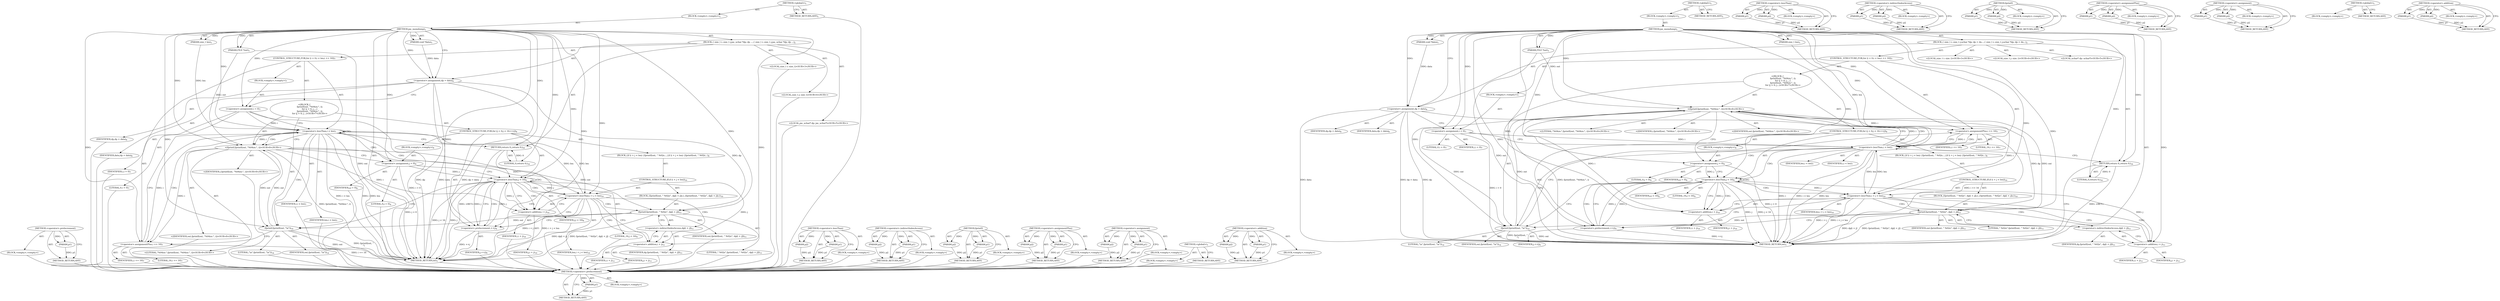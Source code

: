 digraph "&lt;operator&gt;.addition" {
vulnerable_117 [label=<(METHOD,&lt;operator&gt;.preIncrement)>];
vulnerable_118 [label=<(PARAM,p1)>];
vulnerable_119 [label=<(BLOCK,&lt;empty&gt;,&lt;empty&gt;)>];
vulnerable_120 [label=<(METHOD_RETURN,ANY)>];
vulnerable_6 [label=<(METHOD,&lt;global&gt;)<SUB>1</SUB>>];
vulnerable_7 [label=<(BLOCK,&lt;empty&gt;,&lt;empty&gt;)<SUB>1</SUB>>];
vulnerable_8 [label=<(METHOD,jas_memdump)<SUB>1</SUB>>];
vulnerable_9 [label=<(PARAM,FILE *out)<SUB>1</SUB>>];
vulnerable_10 [label=<(PARAM,void *data)<SUB>1</SUB>>];
vulnerable_11 [label=<(PARAM,size_t len)<SUB>1</SUB>>];
vulnerable_12 [label=<(BLOCK,{
 	size_t i;
 	size_t j;
	uchar *dp;
 	dp = da...,{
 	size_t i;
 	size_t j;
	uchar *dp;
 	dp = da...)<SUB>2</SUB>>];
vulnerable_13 [label="<(LOCAL,size_t i: size_t)<SUB>3</SUB>>"];
vulnerable_14 [label="<(LOCAL,size_t j: size_t)<SUB>4</SUB>>"];
vulnerable_15 [label="<(LOCAL,uchar* dp: uchar*)<SUB>5</SUB>>"];
vulnerable_16 [label=<(&lt;operator&gt;.assignment,dp = data)<SUB>6</SUB>>];
vulnerable_17 [label=<(IDENTIFIER,dp,dp = data)<SUB>6</SUB>>];
vulnerable_18 [label=<(IDENTIFIER,data,dp = data)<SUB>6</SUB>>];
vulnerable_19 [label=<(CONTROL_STRUCTURE,FOR,for (i = 0;i &lt; len;i += 16))<SUB>7</SUB>>];
vulnerable_20 [label=<(BLOCK,&lt;empty&gt;,&lt;empty&gt;)<SUB>7</SUB>>];
vulnerable_21 [label=<(&lt;operator&gt;.assignment,i = 0)<SUB>7</SUB>>];
vulnerable_22 [label=<(IDENTIFIER,i,i = 0)<SUB>7</SUB>>];
vulnerable_23 [label=<(LITERAL,0,i = 0)<SUB>7</SUB>>];
vulnerable_24 [label=<(&lt;operator&gt;.lessThan,i &lt; len)<SUB>7</SUB>>];
vulnerable_25 [label=<(IDENTIFIER,i,i &lt; len)<SUB>7</SUB>>];
vulnerable_26 [label=<(IDENTIFIER,len,i &lt; len)<SUB>7</SUB>>];
vulnerable_27 [label=<(&lt;operator&gt;.assignmentPlus,i += 16)<SUB>7</SUB>>];
vulnerable_28 [label=<(IDENTIFIER,i,i += 16)<SUB>7</SUB>>];
vulnerable_29 [label=<(LITERAL,16,i += 16)<SUB>7</SUB>>];
vulnerable_30 [label="<(BLOCK,{
 		fprintf(out, &quot;%04zx:&quot;, i);
		for (j = 0; j...,{
 		fprintf(out, &quot;%04zx:&quot;, i);
		for (j = 0; j...)<SUB>7</SUB>>"];
vulnerable_31 [label="<(fprintf,fprintf(out, &quot;%04zx:&quot;, i))<SUB>8</SUB>>"];
vulnerable_32 [label="<(IDENTIFIER,out,fprintf(out, &quot;%04zx:&quot;, i))<SUB>8</SUB>>"];
vulnerable_33 [label="<(LITERAL,&quot;%04zx:&quot;,fprintf(out, &quot;%04zx:&quot;, i))<SUB>8</SUB>>"];
vulnerable_34 [label="<(IDENTIFIER,i,fprintf(out, &quot;%04zx:&quot;, i))<SUB>8</SUB>>"];
vulnerable_35 [label=<(CONTROL_STRUCTURE,FOR,for (j = 0;j &lt; 16;++j))<SUB>9</SUB>>];
vulnerable_36 [label=<(BLOCK,&lt;empty&gt;,&lt;empty&gt;)<SUB>9</SUB>>];
vulnerable_37 [label=<(&lt;operator&gt;.assignment,j = 0)<SUB>9</SUB>>];
vulnerable_38 [label=<(IDENTIFIER,j,j = 0)<SUB>9</SUB>>];
vulnerable_39 [label=<(LITERAL,0,j = 0)<SUB>9</SUB>>];
vulnerable_40 [label=<(&lt;operator&gt;.lessThan,j &lt; 16)<SUB>9</SUB>>];
vulnerable_41 [label=<(IDENTIFIER,j,j &lt; 16)<SUB>9</SUB>>];
vulnerable_42 [label=<(LITERAL,16,j &lt; 16)<SUB>9</SUB>>];
vulnerable_43 [label=<(&lt;operator&gt;.preIncrement,++j)<SUB>9</SUB>>];
vulnerable_44 [label=<(IDENTIFIER,j,++j)<SUB>9</SUB>>];
vulnerable_45 [label=<(BLOCK,{
			if (i + j &lt; len) {
				fprintf(out, &quot; %02x...,{
			if (i + j &lt; len) {
				fprintf(out, &quot; %02x...)<SUB>9</SUB>>];
vulnerable_46 [label=<(CONTROL_STRUCTURE,IF,if (i + j &lt; len))<SUB>10</SUB>>];
vulnerable_47 [label=<(&lt;operator&gt;.lessThan,i + j &lt; len)<SUB>10</SUB>>];
vulnerable_48 [label=<(&lt;operator&gt;.addition,i + j)<SUB>10</SUB>>];
vulnerable_49 [label=<(IDENTIFIER,i,i + j)<SUB>10</SUB>>];
vulnerable_50 [label=<(IDENTIFIER,j,i + j)<SUB>10</SUB>>];
vulnerable_51 [label=<(IDENTIFIER,len,i + j &lt; len)<SUB>10</SUB>>];
vulnerable_52 [label=<(BLOCK,{
				fprintf(out, &quot; %02x&quot;, dp[i + j]);
			},{
				fprintf(out, &quot; %02x&quot;, dp[i + j]);
			})<SUB>10</SUB>>];
vulnerable_53 [label=<(fprintf,fprintf(out, &quot; %02x&quot;, dp[i + j]))<SUB>11</SUB>>];
vulnerable_54 [label=<(IDENTIFIER,out,fprintf(out, &quot; %02x&quot;, dp[i + j]))<SUB>11</SUB>>];
vulnerable_55 [label=<(LITERAL,&quot; %02x&quot;,fprintf(out, &quot; %02x&quot;, dp[i + j]))<SUB>11</SUB>>];
vulnerable_56 [label=<(&lt;operator&gt;.indirectIndexAccess,dp[i + j])<SUB>11</SUB>>];
vulnerable_57 [label=<(IDENTIFIER,dp,fprintf(out, &quot; %02x&quot;, dp[i + j]))<SUB>11</SUB>>];
vulnerable_58 [label=<(&lt;operator&gt;.addition,i + j)<SUB>11</SUB>>];
vulnerable_59 [label=<(IDENTIFIER,i,i + j)<SUB>11</SUB>>];
vulnerable_60 [label=<(IDENTIFIER,j,i + j)<SUB>11</SUB>>];
vulnerable_61 [label=<(fprintf,fprintf(out, &quot;\n&quot;))<SUB>14</SUB>>];
vulnerable_62 [label=<(IDENTIFIER,out,fprintf(out, &quot;\n&quot;))<SUB>14</SUB>>];
vulnerable_63 [label=<(LITERAL,&quot;\n&quot;,fprintf(out, &quot;\n&quot;))<SUB>14</SUB>>];
vulnerable_64 [label=<(RETURN,return 0;,return 0;)<SUB>16</SUB>>];
vulnerable_65 [label=<(LITERAL,0,return 0;)<SUB>16</SUB>>];
vulnerable_66 [label=<(METHOD_RETURN,int)<SUB>1</SUB>>];
vulnerable_68 [label=<(METHOD_RETURN,ANY)<SUB>1</SUB>>];
vulnerable_102 [label=<(METHOD,&lt;operator&gt;.lessThan)>];
vulnerable_103 [label=<(PARAM,p1)>];
vulnerable_104 [label=<(PARAM,p2)>];
vulnerable_105 [label=<(BLOCK,&lt;empty&gt;,&lt;empty&gt;)>];
vulnerable_106 [label=<(METHOD_RETURN,ANY)>];
vulnerable_126 [label=<(METHOD,&lt;operator&gt;.indirectIndexAccess)>];
vulnerable_127 [label=<(PARAM,p1)>];
vulnerable_128 [label=<(PARAM,p2)>];
vulnerable_129 [label=<(BLOCK,&lt;empty&gt;,&lt;empty&gt;)>];
vulnerable_130 [label=<(METHOD_RETURN,ANY)>];
vulnerable_112 [label=<(METHOD,fprintf)>];
vulnerable_113 [label=<(PARAM,p1)>];
vulnerable_114 [label=<(PARAM,p2)>];
vulnerable_115 [label=<(BLOCK,&lt;empty&gt;,&lt;empty&gt;)>];
vulnerable_116 [label=<(METHOD_RETURN,ANY)>];
vulnerable_107 [label=<(METHOD,&lt;operator&gt;.assignmentPlus)>];
vulnerable_108 [label=<(PARAM,p1)>];
vulnerable_109 [label=<(PARAM,p2)>];
vulnerable_110 [label=<(BLOCK,&lt;empty&gt;,&lt;empty&gt;)>];
vulnerable_111 [label=<(METHOD_RETURN,ANY)>];
vulnerable_97 [label=<(METHOD,&lt;operator&gt;.assignment)>];
vulnerable_98 [label=<(PARAM,p1)>];
vulnerable_99 [label=<(PARAM,p2)>];
vulnerable_100 [label=<(BLOCK,&lt;empty&gt;,&lt;empty&gt;)>];
vulnerable_101 [label=<(METHOD_RETURN,ANY)>];
vulnerable_91 [label=<(METHOD,&lt;global&gt;)<SUB>1</SUB>>];
vulnerable_92 [label=<(BLOCK,&lt;empty&gt;,&lt;empty&gt;)>];
vulnerable_93 [label=<(METHOD_RETURN,ANY)>];
vulnerable_121 [label=<(METHOD,&lt;operator&gt;.addition)>];
vulnerable_122 [label=<(PARAM,p1)>];
vulnerable_123 [label=<(PARAM,p2)>];
vulnerable_124 [label=<(BLOCK,&lt;empty&gt;,&lt;empty&gt;)>];
vulnerable_125 [label=<(METHOD_RETURN,ANY)>];
fixed_117 [label=<(METHOD,&lt;operator&gt;.preIncrement)>];
fixed_118 [label=<(PARAM,p1)>];
fixed_119 [label=<(BLOCK,&lt;empty&gt;,&lt;empty&gt;)>];
fixed_120 [label=<(METHOD_RETURN,ANY)>];
fixed_6 [label=<(METHOD,&lt;global&gt;)<SUB>1</SUB>>];
fixed_7 [label=<(BLOCK,&lt;empty&gt;,&lt;empty&gt;)<SUB>1</SUB>>];
fixed_8 [label=<(METHOD,jas_memdump)<SUB>1</SUB>>];
fixed_9 [label=<(PARAM,FILE *out)<SUB>1</SUB>>];
fixed_10 [label=<(PARAM,void *data)<SUB>1</SUB>>];
fixed_11 [label=<(PARAM,size_t len)<SUB>1</SUB>>];
fixed_12 [label=<(BLOCK,{
 	size_t i;
 	size_t j;
	jas_uchar *dp;
 	dp ...,{
 	size_t i;
 	size_t j;
	jas_uchar *dp;
 	dp ...)<SUB>2</SUB>>];
fixed_13 [label="<(LOCAL,size_t i: size_t)<SUB>3</SUB>>"];
fixed_14 [label="<(LOCAL,size_t j: size_t)<SUB>4</SUB>>"];
fixed_15 [label="<(LOCAL,jas_uchar* dp: jas_uchar*)<SUB>5</SUB>>"];
fixed_16 [label=<(&lt;operator&gt;.assignment,dp = data)<SUB>6</SUB>>];
fixed_17 [label=<(IDENTIFIER,dp,dp = data)<SUB>6</SUB>>];
fixed_18 [label=<(IDENTIFIER,data,dp = data)<SUB>6</SUB>>];
fixed_19 [label=<(CONTROL_STRUCTURE,FOR,for (i = 0;i &lt; len;i += 16))<SUB>7</SUB>>];
fixed_20 [label=<(BLOCK,&lt;empty&gt;,&lt;empty&gt;)<SUB>7</SUB>>];
fixed_21 [label=<(&lt;operator&gt;.assignment,i = 0)<SUB>7</SUB>>];
fixed_22 [label=<(IDENTIFIER,i,i = 0)<SUB>7</SUB>>];
fixed_23 [label=<(LITERAL,0,i = 0)<SUB>7</SUB>>];
fixed_24 [label=<(&lt;operator&gt;.lessThan,i &lt; len)<SUB>7</SUB>>];
fixed_25 [label=<(IDENTIFIER,i,i &lt; len)<SUB>7</SUB>>];
fixed_26 [label=<(IDENTIFIER,len,i &lt; len)<SUB>7</SUB>>];
fixed_27 [label=<(&lt;operator&gt;.assignmentPlus,i += 16)<SUB>7</SUB>>];
fixed_28 [label=<(IDENTIFIER,i,i += 16)<SUB>7</SUB>>];
fixed_29 [label=<(LITERAL,16,i += 16)<SUB>7</SUB>>];
fixed_30 [label="<(BLOCK,{
 		fprintf(out, &quot;%04zx:&quot;, i);
		for (j = 0; j...,{
 		fprintf(out, &quot;%04zx:&quot;, i);
		for (j = 0; j...)<SUB>7</SUB>>"];
fixed_31 [label="<(fprintf,fprintf(out, &quot;%04zx:&quot;, i))<SUB>8</SUB>>"];
fixed_32 [label="<(IDENTIFIER,out,fprintf(out, &quot;%04zx:&quot;, i))<SUB>8</SUB>>"];
fixed_33 [label="<(LITERAL,&quot;%04zx:&quot;,fprintf(out, &quot;%04zx:&quot;, i))<SUB>8</SUB>>"];
fixed_34 [label="<(IDENTIFIER,i,fprintf(out, &quot;%04zx:&quot;, i))<SUB>8</SUB>>"];
fixed_35 [label=<(CONTROL_STRUCTURE,FOR,for (j = 0;j &lt; 16;++j))<SUB>9</SUB>>];
fixed_36 [label=<(BLOCK,&lt;empty&gt;,&lt;empty&gt;)<SUB>9</SUB>>];
fixed_37 [label=<(&lt;operator&gt;.assignment,j = 0)<SUB>9</SUB>>];
fixed_38 [label=<(IDENTIFIER,j,j = 0)<SUB>9</SUB>>];
fixed_39 [label=<(LITERAL,0,j = 0)<SUB>9</SUB>>];
fixed_40 [label=<(&lt;operator&gt;.lessThan,j &lt; 16)<SUB>9</SUB>>];
fixed_41 [label=<(IDENTIFIER,j,j &lt; 16)<SUB>9</SUB>>];
fixed_42 [label=<(LITERAL,16,j &lt; 16)<SUB>9</SUB>>];
fixed_43 [label=<(&lt;operator&gt;.preIncrement,++j)<SUB>9</SUB>>];
fixed_44 [label=<(IDENTIFIER,j,++j)<SUB>9</SUB>>];
fixed_45 [label=<(BLOCK,{
			if (i + j &lt; len) {
				fprintf(out, &quot; %02x...,{
			if (i + j &lt; len) {
				fprintf(out, &quot; %02x...)<SUB>9</SUB>>];
fixed_46 [label=<(CONTROL_STRUCTURE,IF,if (i + j &lt; len))<SUB>10</SUB>>];
fixed_47 [label=<(&lt;operator&gt;.lessThan,i + j &lt; len)<SUB>10</SUB>>];
fixed_48 [label=<(&lt;operator&gt;.addition,i + j)<SUB>10</SUB>>];
fixed_49 [label=<(IDENTIFIER,i,i + j)<SUB>10</SUB>>];
fixed_50 [label=<(IDENTIFIER,j,i + j)<SUB>10</SUB>>];
fixed_51 [label=<(IDENTIFIER,len,i + j &lt; len)<SUB>10</SUB>>];
fixed_52 [label=<(BLOCK,{
				fprintf(out, &quot; %02x&quot;, dp[i + j]);
			},{
				fprintf(out, &quot; %02x&quot;, dp[i + j]);
			})<SUB>10</SUB>>];
fixed_53 [label=<(fprintf,fprintf(out, &quot; %02x&quot;, dp[i + j]))<SUB>11</SUB>>];
fixed_54 [label=<(IDENTIFIER,out,fprintf(out, &quot; %02x&quot;, dp[i + j]))<SUB>11</SUB>>];
fixed_55 [label=<(LITERAL,&quot; %02x&quot;,fprintf(out, &quot; %02x&quot;, dp[i + j]))<SUB>11</SUB>>];
fixed_56 [label=<(&lt;operator&gt;.indirectIndexAccess,dp[i + j])<SUB>11</SUB>>];
fixed_57 [label=<(IDENTIFIER,dp,fprintf(out, &quot; %02x&quot;, dp[i + j]))<SUB>11</SUB>>];
fixed_58 [label=<(&lt;operator&gt;.addition,i + j)<SUB>11</SUB>>];
fixed_59 [label=<(IDENTIFIER,i,i + j)<SUB>11</SUB>>];
fixed_60 [label=<(IDENTIFIER,j,i + j)<SUB>11</SUB>>];
fixed_61 [label=<(fprintf,fprintf(out, &quot;\n&quot;))<SUB>14</SUB>>];
fixed_62 [label=<(IDENTIFIER,out,fprintf(out, &quot;\n&quot;))<SUB>14</SUB>>];
fixed_63 [label=<(LITERAL,&quot;\n&quot;,fprintf(out, &quot;\n&quot;))<SUB>14</SUB>>];
fixed_64 [label=<(RETURN,return 0;,return 0;)<SUB>16</SUB>>];
fixed_65 [label=<(LITERAL,0,return 0;)<SUB>16</SUB>>];
fixed_66 [label=<(METHOD_RETURN,int)<SUB>1</SUB>>];
fixed_68 [label=<(METHOD_RETURN,ANY)<SUB>1</SUB>>];
fixed_102 [label=<(METHOD,&lt;operator&gt;.lessThan)>];
fixed_103 [label=<(PARAM,p1)>];
fixed_104 [label=<(PARAM,p2)>];
fixed_105 [label=<(BLOCK,&lt;empty&gt;,&lt;empty&gt;)>];
fixed_106 [label=<(METHOD_RETURN,ANY)>];
fixed_126 [label=<(METHOD,&lt;operator&gt;.indirectIndexAccess)>];
fixed_127 [label=<(PARAM,p1)>];
fixed_128 [label=<(PARAM,p2)>];
fixed_129 [label=<(BLOCK,&lt;empty&gt;,&lt;empty&gt;)>];
fixed_130 [label=<(METHOD_RETURN,ANY)>];
fixed_112 [label=<(METHOD,fprintf)>];
fixed_113 [label=<(PARAM,p1)>];
fixed_114 [label=<(PARAM,p2)>];
fixed_115 [label=<(BLOCK,&lt;empty&gt;,&lt;empty&gt;)>];
fixed_116 [label=<(METHOD_RETURN,ANY)>];
fixed_107 [label=<(METHOD,&lt;operator&gt;.assignmentPlus)>];
fixed_108 [label=<(PARAM,p1)>];
fixed_109 [label=<(PARAM,p2)>];
fixed_110 [label=<(BLOCK,&lt;empty&gt;,&lt;empty&gt;)>];
fixed_111 [label=<(METHOD_RETURN,ANY)>];
fixed_97 [label=<(METHOD,&lt;operator&gt;.assignment)>];
fixed_98 [label=<(PARAM,p1)>];
fixed_99 [label=<(PARAM,p2)>];
fixed_100 [label=<(BLOCK,&lt;empty&gt;,&lt;empty&gt;)>];
fixed_101 [label=<(METHOD_RETURN,ANY)>];
fixed_91 [label=<(METHOD,&lt;global&gt;)<SUB>1</SUB>>];
fixed_92 [label=<(BLOCK,&lt;empty&gt;,&lt;empty&gt;)>];
fixed_93 [label=<(METHOD_RETURN,ANY)>];
fixed_121 [label=<(METHOD,&lt;operator&gt;.addition)>];
fixed_122 [label=<(PARAM,p1)>];
fixed_123 [label=<(PARAM,p2)>];
fixed_124 [label=<(BLOCK,&lt;empty&gt;,&lt;empty&gt;)>];
fixed_125 [label=<(METHOD_RETURN,ANY)>];
vulnerable_117 -> vulnerable_118  [key=0, label="AST: "];
vulnerable_117 -> vulnerable_118  [key=1, label="DDG: "];
vulnerable_117 -> vulnerable_119  [key=0, label="AST: "];
vulnerable_117 -> vulnerable_120  [key=0, label="AST: "];
vulnerable_117 -> vulnerable_120  [key=1, label="CFG: "];
vulnerable_118 -> vulnerable_120  [key=0, label="DDG: p1"];
vulnerable_6 -> vulnerable_7  [key=0, label="AST: "];
vulnerable_6 -> vulnerable_68  [key=0, label="AST: "];
vulnerable_6 -> vulnerable_68  [key=1, label="CFG: "];
vulnerable_7 -> vulnerable_8  [key=0, label="AST: "];
vulnerable_8 -> vulnerable_9  [key=0, label="AST: "];
vulnerable_8 -> vulnerable_9  [key=1, label="DDG: "];
vulnerable_8 -> vulnerable_10  [key=0, label="AST: "];
vulnerable_8 -> vulnerable_10  [key=1, label="DDG: "];
vulnerable_8 -> vulnerable_11  [key=0, label="AST: "];
vulnerable_8 -> vulnerable_11  [key=1, label="DDG: "];
vulnerable_8 -> vulnerable_12  [key=0, label="AST: "];
vulnerable_8 -> vulnerable_66  [key=0, label="AST: "];
vulnerable_8 -> vulnerable_16  [key=0, label="CFG: "];
vulnerable_8 -> vulnerable_16  [key=1, label="DDG: "];
vulnerable_8 -> vulnerable_64  [key=0, label="DDG: "];
vulnerable_8 -> vulnerable_27  [key=0, label="DDG: "];
vulnerable_8 -> vulnerable_65  [key=0, label="DDG: "];
vulnerable_8 -> vulnerable_21  [key=0, label="DDG: "];
vulnerable_8 -> vulnerable_24  [key=0, label="DDG: "];
vulnerable_8 -> vulnerable_31  [key=0, label="DDG: "];
vulnerable_8 -> vulnerable_61  [key=0, label="DDG: "];
vulnerable_8 -> vulnerable_37  [key=0, label="DDG: "];
vulnerable_8 -> vulnerable_40  [key=0, label="DDG: "];
vulnerable_8 -> vulnerable_43  [key=0, label="DDG: "];
vulnerable_8 -> vulnerable_47  [key=0, label="DDG: "];
vulnerable_8 -> vulnerable_48  [key=0, label="DDG: "];
vulnerable_8 -> vulnerable_53  [key=0, label="DDG: "];
vulnerable_8 -> vulnerable_58  [key=0, label="DDG: "];
vulnerable_9 -> vulnerable_66  [key=0, label="DDG: out"];
vulnerable_9 -> vulnerable_31  [key=0, label="DDG: out"];
vulnerable_10 -> vulnerable_16  [key=0, label="DDG: data"];
vulnerable_11 -> vulnerable_24  [key=0, label="DDG: len"];
vulnerable_12 -> vulnerable_13  [key=0, label="AST: "];
vulnerable_12 -> vulnerable_14  [key=0, label="AST: "];
vulnerable_12 -> vulnerable_15  [key=0, label="AST: "];
vulnerable_12 -> vulnerable_16  [key=0, label="AST: "];
vulnerable_12 -> vulnerable_19  [key=0, label="AST: "];
vulnerable_12 -> vulnerable_64  [key=0, label="AST: "];
vulnerable_16 -> vulnerable_17  [key=0, label="AST: "];
vulnerable_16 -> vulnerable_18  [key=0, label="AST: "];
vulnerable_16 -> vulnerable_21  [key=0, label="CFG: "];
vulnerable_16 -> vulnerable_66  [key=0, label="DDG: dp"];
vulnerable_16 -> vulnerable_66  [key=1, label="DDG: data"];
vulnerable_16 -> vulnerable_66  [key=2, label="DDG: dp = data"];
vulnerable_16 -> vulnerable_53  [key=0, label="DDG: dp"];
vulnerable_19 -> vulnerable_20  [key=0, label="AST: "];
vulnerable_19 -> vulnerable_24  [key=0, label="AST: "];
vulnerable_19 -> vulnerable_27  [key=0, label="AST: "];
vulnerable_19 -> vulnerable_30  [key=0, label="AST: "];
vulnerable_20 -> vulnerable_21  [key=0, label="AST: "];
vulnerable_21 -> vulnerable_22  [key=0, label="AST: "];
vulnerable_21 -> vulnerable_23  [key=0, label="AST: "];
vulnerable_21 -> vulnerable_24  [key=0, label="CFG: "];
vulnerable_21 -> vulnerable_24  [key=1, label="DDG: i"];
vulnerable_21 -> vulnerable_66  [key=0, label="DDG: i = 0"];
vulnerable_24 -> vulnerable_25  [key=0, label="AST: "];
vulnerable_24 -> vulnerable_26  [key=0, label="AST: "];
vulnerable_24 -> vulnerable_31  [key=0, label="CFG: "];
vulnerable_24 -> vulnerable_31  [key=1, label="DDG: i"];
vulnerable_24 -> vulnerable_31  [key=2, label="CDG: "];
vulnerable_24 -> vulnerable_64  [key=0, label="CFG: "];
vulnerable_24 -> vulnerable_66  [key=0, label="DDG: i"];
vulnerable_24 -> vulnerable_66  [key=1, label="DDG: len"];
vulnerable_24 -> vulnerable_66  [key=2, label="DDG: i &lt; len"];
vulnerable_24 -> vulnerable_47  [key=0, label="DDG: len"];
vulnerable_24 -> vulnerable_24  [key=0, label="CDG: "];
vulnerable_24 -> vulnerable_61  [key=0, label="CDG: "];
vulnerable_24 -> vulnerable_37  [key=0, label="CDG: "];
vulnerable_24 -> vulnerable_27  [key=0, label="CDG: "];
vulnerable_24 -> vulnerable_40  [key=0, label="CDG: "];
vulnerable_27 -> vulnerable_28  [key=0, label="AST: "];
vulnerable_27 -> vulnerable_29  [key=0, label="AST: "];
vulnerable_27 -> vulnerable_24  [key=0, label="CFG: "];
vulnerable_27 -> vulnerable_24  [key=1, label="DDG: i"];
vulnerable_27 -> vulnerable_66  [key=0, label="DDG: i += 16"];
vulnerable_30 -> vulnerable_31  [key=0, label="AST: "];
vulnerable_30 -> vulnerable_35  [key=0, label="AST: "];
vulnerable_30 -> vulnerable_61  [key=0, label="AST: "];
vulnerable_31 -> vulnerable_32  [key=0, label="AST: "];
vulnerable_31 -> vulnerable_33  [key=0, label="AST: "];
vulnerable_31 -> vulnerable_34  [key=0, label="AST: "];
vulnerable_31 -> vulnerable_37  [key=0, label="CFG: "];
vulnerable_31 -> vulnerable_66  [key=0, label="DDG: fprintf(out, &quot;%04zx:&quot;, i)"];
vulnerable_31 -> vulnerable_27  [key=0, label="DDG: i"];
vulnerable_31 -> vulnerable_61  [key=0, label="DDG: out"];
vulnerable_31 -> vulnerable_47  [key=0, label="DDG: i"];
vulnerable_31 -> vulnerable_48  [key=0, label="DDG: i"];
vulnerable_31 -> vulnerable_53  [key=0, label="DDG: out"];
vulnerable_35 -> vulnerable_36  [key=0, label="AST: "];
vulnerable_35 -> vulnerable_40  [key=0, label="AST: "];
vulnerable_35 -> vulnerable_43  [key=0, label="AST: "];
vulnerable_35 -> vulnerable_45  [key=0, label="AST: "];
vulnerable_36 -> vulnerable_37  [key=0, label="AST: "];
vulnerable_37 -> vulnerable_38  [key=0, label="AST: "];
vulnerable_37 -> vulnerable_39  [key=0, label="AST: "];
vulnerable_37 -> vulnerable_40  [key=0, label="CFG: "];
vulnerable_37 -> vulnerable_40  [key=1, label="DDG: j"];
vulnerable_37 -> vulnerable_66  [key=0, label="DDG: j = 0"];
vulnerable_40 -> vulnerable_41  [key=0, label="AST: "];
vulnerable_40 -> vulnerable_42  [key=0, label="AST: "];
vulnerable_40 -> vulnerable_48  [key=0, label="CFG: "];
vulnerable_40 -> vulnerable_48  [key=1, label="DDG: j"];
vulnerable_40 -> vulnerable_48  [key=2, label="CDG: "];
vulnerable_40 -> vulnerable_61  [key=0, label="CFG: "];
vulnerable_40 -> vulnerable_66  [key=0, label="DDG: j"];
vulnerable_40 -> vulnerable_66  [key=1, label="DDG: j &lt; 16"];
vulnerable_40 -> vulnerable_43  [key=0, label="DDG: j"];
vulnerable_40 -> vulnerable_43  [key=1, label="CDG: "];
vulnerable_40 -> vulnerable_47  [key=0, label="DDG: j"];
vulnerable_40 -> vulnerable_47  [key=1, label="CDG: "];
vulnerable_40 -> vulnerable_58  [key=0, label="DDG: j"];
vulnerable_40 -> vulnerable_40  [key=0, label="CDG: "];
vulnerable_43 -> vulnerable_44  [key=0, label="AST: "];
vulnerable_43 -> vulnerable_40  [key=0, label="CFG: "];
vulnerable_43 -> vulnerable_40  [key=1, label="DDG: j"];
vulnerable_43 -> vulnerable_66  [key=0, label="DDG: ++j"];
vulnerable_45 -> vulnerable_46  [key=0, label="AST: "];
vulnerable_46 -> vulnerable_47  [key=0, label="AST: "];
vulnerable_46 -> vulnerable_52  [key=0, label="AST: "];
vulnerable_47 -> vulnerable_48  [key=0, label="AST: "];
vulnerable_47 -> vulnerable_51  [key=0, label="AST: "];
vulnerable_47 -> vulnerable_58  [key=0, label="CFG: "];
vulnerable_47 -> vulnerable_58  [key=1, label="CDG: "];
vulnerable_47 -> vulnerable_43  [key=0, label="CFG: "];
vulnerable_47 -> vulnerable_66  [key=0, label="DDG: i + j"];
vulnerable_47 -> vulnerable_66  [key=1, label="DDG: i + j &lt; len"];
vulnerable_47 -> vulnerable_24  [key=0, label="DDG: len"];
vulnerable_47 -> vulnerable_53  [key=0, label="CDG: "];
vulnerable_47 -> vulnerable_56  [key=0, label="CDG: "];
vulnerable_48 -> vulnerable_49  [key=0, label="AST: "];
vulnerable_48 -> vulnerable_50  [key=0, label="AST: "];
vulnerable_48 -> vulnerable_47  [key=0, label="CFG: "];
vulnerable_52 -> vulnerable_53  [key=0, label="AST: "];
vulnerable_53 -> vulnerable_54  [key=0, label="AST: "];
vulnerable_53 -> vulnerable_55  [key=0, label="AST: "];
vulnerable_53 -> vulnerable_56  [key=0, label="AST: "];
vulnerable_53 -> vulnerable_43  [key=0, label="CFG: "];
vulnerable_53 -> vulnerable_66  [key=0, label="DDG: dp[i + j]"];
vulnerable_53 -> vulnerable_66  [key=1, label="DDG: fprintf(out, &quot; %02x&quot;, dp[i + j])"];
vulnerable_53 -> vulnerable_61  [key=0, label="DDG: out"];
vulnerable_56 -> vulnerable_57  [key=0, label="AST: "];
vulnerable_56 -> vulnerable_58  [key=0, label="AST: "];
vulnerable_56 -> vulnerable_53  [key=0, label="CFG: "];
vulnerable_58 -> vulnerable_59  [key=0, label="AST: "];
vulnerable_58 -> vulnerable_60  [key=0, label="AST: "];
vulnerable_58 -> vulnerable_56  [key=0, label="CFG: "];
vulnerable_61 -> vulnerable_62  [key=0, label="AST: "];
vulnerable_61 -> vulnerable_63  [key=0, label="AST: "];
vulnerable_61 -> vulnerable_27  [key=0, label="CFG: "];
vulnerable_61 -> vulnerable_66  [key=0, label="DDG: out"];
vulnerable_61 -> vulnerable_66  [key=1, label="DDG: fprintf(out, &quot;\n&quot;)"];
vulnerable_61 -> vulnerable_31  [key=0, label="DDG: out"];
vulnerable_64 -> vulnerable_65  [key=0, label="AST: "];
vulnerable_64 -> vulnerable_66  [key=0, label="CFG: "];
vulnerable_64 -> vulnerable_66  [key=1, label="DDG: &lt;RET&gt;"];
vulnerable_65 -> vulnerable_64  [key=0, label="DDG: 0"];
vulnerable_102 -> vulnerable_103  [key=0, label="AST: "];
vulnerable_102 -> vulnerable_103  [key=1, label="DDG: "];
vulnerable_102 -> vulnerable_105  [key=0, label="AST: "];
vulnerable_102 -> vulnerable_104  [key=0, label="AST: "];
vulnerable_102 -> vulnerable_104  [key=1, label="DDG: "];
vulnerable_102 -> vulnerable_106  [key=0, label="AST: "];
vulnerable_102 -> vulnerable_106  [key=1, label="CFG: "];
vulnerable_103 -> vulnerable_106  [key=0, label="DDG: p1"];
vulnerable_104 -> vulnerable_106  [key=0, label="DDG: p2"];
vulnerable_126 -> vulnerable_127  [key=0, label="AST: "];
vulnerable_126 -> vulnerable_127  [key=1, label="DDG: "];
vulnerable_126 -> vulnerable_129  [key=0, label="AST: "];
vulnerable_126 -> vulnerable_128  [key=0, label="AST: "];
vulnerable_126 -> vulnerable_128  [key=1, label="DDG: "];
vulnerable_126 -> vulnerable_130  [key=0, label="AST: "];
vulnerable_126 -> vulnerable_130  [key=1, label="CFG: "];
vulnerable_127 -> vulnerable_130  [key=0, label="DDG: p1"];
vulnerable_128 -> vulnerable_130  [key=0, label="DDG: p2"];
vulnerable_112 -> vulnerable_113  [key=0, label="AST: "];
vulnerable_112 -> vulnerable_113  [key=1, label="DDG: "];
vulnerable_112 -> vulnerable_115  [key=0, label="AST: "];
vulnerable_112 -> vulnerable_114  [key=0, label="AST: "];
vulnerable_112 -> vulnerable_114  [key=1, label="DDG: "];
vulnerable_112 -> vulnerable_116  [key=0, label="AST: "];
vulnerable_112 -> vulnerable_116  [key=1, label="CFG: "];
vulnerable_113 -> vulnerable_116  [key=0, label="DDG: p1"];
vulnerable_114 -> vulnerable_116  [key=0, label="DDG: p2"];
vulnerable_107 -> vulnerable_108  [key=0, label="AST: "];
vulnerable_107 -> vulnerable_108  [key=1, label="DDG: "];
vulnerable_107 -> vulnerable_110  [key=0, label="AST: "];
vulnerable_107 -> vulnerable_109  [key=0, label="AST: "];
vulnerable_107 -> vulnerable_109  [key=1, label="DDG: "];
vulnerable_107 -> vulnerable_111  [key=0, label="AST: "];
vulnerable_107 -> vulnerable_111  [key=1, label="CFG: "];
vulnerable_108 -> vulnerable_111  [key=0, label="DDG: p1"];
vulnerable_109 -> vulnerable_111  [key=0, label="DDG: p2"];
vulnerable_97 -> vulnerable_98  [key=0, label="AST: "];
vulnerable_97 -> vulnerable_98  [key=1, label="DDG: "];
vulnerable_97 -> vulnerable_100  [key=0, label="AST: "];
vulnerable_97 -> vulnerable_99  [key=0, label="AST: "];
vulnerable_97 -> vulnerable_99  [key=1, label="DDG: "];
vulnerable_97 -> vulnerable_101  [key=0, label="AST: "];
vulnerable_97 -> vulnerable_101  [key=1, label="CFG: "];
vulnerable_98 -> vulnerable_101  [key=0, label="DDG: p1"];
vulnerable_99 -> vulnerable_101  [key=0, label="DDG: p2"];
vulnerable_91 -> vulnerable_92  [key=0, label="AST: "];
vulnerable_91 -> vulnerable_93  [key=0, label="AST: "];
vulnerable_91 -> vulnerable_93  [key=1, label="CFG: "];
vulnerable_121 -> vulnerable_122  [key=0, label="AST: "];
vulnerable_121 -> vulnerable_122  [key=1, label="DDG: "];
vulnerable_121 -> vulnerable_124  [key=0, label="AST: "];
vulnerable_121 -> vulnerable_123  [key=0, label="AST: "];
vulnerable_121 -> vulnerable_123  [key=1, label="DDG: "];
vulnerable_121 -> vulnerable_125  [key=0, label="AST: "];
vulnerable_121 -> vulnerable_125  [key=1, label="CFG: "];
vulnerable_122 -> vulnerable_125  [key=0, label="DDG: p1"];
vulnerable_123 -> vulnerable_125  [key=0, label="DDG: p2"];
fixed_117 -> fixed_118  [key=0, label="AST: "];
fixed_117 -> fixed_118  [key=1, label="DDG: "];
fixed_117 -> fixed_119  [key=0, label="AST: "];
fixed_117 -> fixed_120  [key=0, label="AST: "];
fixed_117 -> fixed_120  [key=1, label="CFG: "];
fixed_118 -> fixed_120  [key=0, label="DDG: p1"];
fixed_119 -> vulnerable_117  [key=0];
fixed_120 -> vulnerable_117  [key=0];
fixed_6 -> fixed_7  [key=0, label="AST: "];
fixed_6 -> fixed_68  [key=0, label="AST: "];
fixed_6 -> fixed_68  [key=1, label="CFG: "];
fixed_7 -> fixed_8  [key=0, label="AST: "];
fixed_8 -> fixed_9  [key=0, label="AST: "];
fixed_8 -> fixed_9  [key=1, label="DDG: "];
fixed_8 -> fixed_10  [key=0, label="AST: "];
fixed_8 -> fixed_10  [key=1, label="DDG: "];
fixed_8 -> fixed_11  [key=0, label="AST: "];
fixed_8 -> fixed_11  [key=1, label="DDG: "];
fixed_8 -> fixed_12  [key=0, label="AST: "];
fixed_8 -> fixed_66  [key=0, label="AST: "];
fixed_8 -> fixed_16  [key=0, label="CFG: "];
fixed_8 -> fixed_16  [key=1, label="DDG: "];
fixed_8 -> fixed_64  [key=0, label="DDG: "];
fixed_8 -> fixed_27  [key=0, label="DDG: "];
fixed_8 -> fixed_65  [key=0, label="DDG: "];
fixed_8 -> fixed_21  [key=0, label="DDG: "];
fixed_8 -> fixed_24  [key=0, label="DDG: "];
fixed_8 -> fixed_31  [key=0, label="DDG: "];
fixed_8 -> fixed_61  [key=0, label="DDG: "];
fixed_8 -> fixed_37  [key=0, label="DDG: "];
fixed_8 -> fixed_40  [key=0, label="DDG: "];
fixed_8 -> fixed_43  [key=0, label="DDG: "];
fixed_8 -> fixed_47  [key=0, label="DDG: "];
fixed_8 -> fixed_48  [key=0, label="DDG: "];
fixed_8 -> fixed_53  [key=0, label="DDG: "];
fixed_8 -> fixed_58  [key=0, label="DDG: "];
fixed_9 -> fixed_66  [key=0, label="DDG: out"];
fixed_9 -> fixed_31  [key=0, label="DDG: out"];
fixed_10 -> fixed_16  [key=0, label="DDG: data"];
fixed_11 -> fixed_24  [key=0, label="DDG: len"];
fixed_12 -> fixed_13  [key=0, label="AST: "];
fixed_12 -> fixed_14  [key=0, label="AST: "];
fixed_12 -> fixed_15  [key=0, label="AST: "];
fixed_12 -> fixed_16  [key=0, label="AST: "];
fixed_12 -> fixed_19  [key=0, label="AST: "];
fixed_12 -> fixed_64  [key=0, label="AST: "];
fixed_13 -> vulnerable_117  [key=0];
fixed_14 -> vulnerable_117  [key=0];
fixed_15 -> vulnerable_117  [key=0];
fixed_16 -> fixed_17  [key=0, label="AST: "];
fixed_16 -> fixed_18  [key=0, label="AST: "];
fixed_16 -> fixed_21  [key=0, label="CFG: "];
fixed_16 -> fixed_66  [key=0, label="DDG: dp"];
fixed_16 -> fixed_66  [key=1, label="DDG: data"];
fixed_16 -> fixed_66  [key=2, label="DDG: dp = data"];
fixed_16 -> fixed_53  [key=0, label="DDG: dp"];
fixed_17 -> vulnerable_117  [key=0];
fixed_18 -> vulnerable_117  [key=0];
fixed_19 -> fixed_20  [key=0, label="AST: "];
fixed_19 -> fixed_24  [key=0, label="AST: "];
fixed_19 -> fixed_27  [key=0, label="AST: "];
fixed_19 -> fixed_30  [key=0, label="AST: "];
fixed_20 -> fixed_21  [key=0, label="AST: "];
fixed_21 -> fixed_22  [key=0, label="AST: "];
fixed_21 -> fixed_23  [key=0, label="AST: "];
fixed_21 -> fixed_24  [key=0, label="CFG: "];
fixed_21 -> fixed_24  [key=1, label="DDG: i"];
fixed_21 -> fixed_66  [key=0, label="DDG: i = 0"];
fixed_22 -> vulnerable_117  [key=0];
fixed_23 -> vulnerable_117  [key=0];
fixed_24 -> fixed_25  [key=0, label="AST: "];
fixed_24 -> fixed_26  [key=0, label="AST: "];
fixed_24 -> fixed_31  [key=0, label="CFG: "];
fixed_24 -> fixed_31  [key=1, label="DDG: i"];
fixed_24 -> fixed_31  [key=2, label="CDG: "];
fixed_24 -> fixed_64  [key=0, label="CFG: "];
fixed_24 -> fixed_66  [key=0, label="DDG: i"];
fixed_24 -> fixed_66  [key=1, label="DDG: len"];
fixed_24 -> fixed_66  [key=2, label="DDG: i &lt; len"];
fixed_24 -> fixed_47  [key=0, label="DDG: len"];
fixed_24 -> fixed_24  [key=0, label="CDG: "];
fixed_24 -> fixed_61  [key=0, label="CDG: "];
fixed_24 -> fixed_37  [key=0, label="CDG: "];
fixed_24 -> fixed_27  [key=0, label="CDG: "];
fixed_24 -> fixed_40  [key=0, label="CDG: "];
fixed_25 -> vulnerable_117  [key=0];
fixed_26 -> vulnerable_117  [key=0];
fixed_27 -> fixed_28  [key=0, label="AST: "];
fixed_27 -> fixed_29  [key=0, label="AST: "];
fixed_27 -> fixed_24  [key=0, label="CFG: "];
fixed_27 -> fixed_24  [key=1, label="DDG: i"];
fixed_27 -> fixed_66  [key=0, label="DDG: i += 16"];
fixed_28 -> vulnerable_117  [key=0];
fixed_29 -> vulnerable_117  [key=0];
fixed_30 -> fixed_31  [key=0, label="AST: "];
fixed_30 -> fixed_35  [key=0, label="AST: "];
fixed_30 -> fixed_61  [key=0, label="AST: "];
fixed_31 -> fixed_32  [key=0, label="AST: "];
fixed_31 -> fixed_33  [key=0, label="AST: "];
fixed_31 -> fixed_34  [key=0, label="AST: "];
fixed_31 -> fixed_37  [key=0, label="CFG: "];
fixed_31 -> fixed_66  [key=0, label="DDG: fprintf(out, &quot;%04zx:&quot;, i)"];
fixed_31 -> fixed_27  [key=0, label="DDG: i"];
fixed_31 -> fixed_61  [key=0, label="DDG: out"];
fixed_31 -> fixed_47  [key=0, label="DDG: i"];
fixed_31 -> fixed_48  [key=0, label="DDG: i"];
fixed_31 -> fixed_53  [key=0, label="DDG: out"];
fixed_32 -> vulnerable_117  [key=0];
fixed_33 -> vulnerable_117  [key=0];
fixed_34 -> vulnerable_117  [key=0];
fixed_35 -> fixed_36  [key=0, label="AST: "];
fixed_35 -> fixed_40  [key=0, label="AST: "];
fixed_35 -> fixed_43  [key=0, label="AST: "];
fixed_35 -> fixed_45  [key=0, label="AST: "];
fixed_36 -> fixed_37  [key=0, label="AST: "];
fixed_37 -> fixed_38  [key=0, label="AST: "];
fixed_37 -> fixed_39  [key=0, label="AST: "];
fixed_37 -> fixed_40  [key=0, label="CFG: "];
fixed_37 -> fixed_40  [key=1, label="DDG: j"];
fixed_37 -> fixed_66  [key=0, label="DDG: j = 0"];
fixed_38 -> vulnerable_117  [key=0];
fixed_39 -> vulnerable_117  [key=0];
fixed_40 -> fixed_41  [key=0, label="AST: "];
fixed_40 -> fixed_42  [key=0, label="AST: "];
fixed_40 -> fixed_48  [key=0, label="CFG: "];
fixed_40 -> fixed_48  [key=1, label="DDG: j"];
fixed_40 -> fixed_48  [key=2, label="CDG: "];
fixed_40 -> fixed_61  [key=0, label="CFG: "];
fixed_40 -> fixed_66  [key=0, label="DDG: j"];
fixed_40 -> fixed_66  [key=1, label="DDG: j &lt; 16"];
fixed_40 -> fixed_43  [key=0, label="DDG: j"];
fixed_40 -> fixed_43  [key=1, label="CDG: "];
fixed_40 -> fixed_47  [key=0, label="DDG: j"];
fixed_40 -> fixed_47  [key=1, label="CDG: "];
fixed_40 -> fixed_58  [key=0, label="DDG: j"];
fixed_40 -> fixed_40  [key=0, label="CDG: "];
fixed_41 -> vulnerable_117  [key=0];
fixed_42 -> vulnerable_117  [key=0];
fixed_43 -> fixed_44  [key=0, label="AST: "];
fixed_43 -> fixed_40  [key=0, label="CFG: "];
fixed_43 -> fixed_40  [key=1, label="DDG: j"];
fixed_43 -> fixed_66  [key=0, label="DDG: ++j"];
fixed_44 -> vulnerable_117  [key=0];
fixed_45 -> fixed_46  [key=0, label="AST: "];
fixed_46 -> fixed_47  [key=0, label="AST: "];
fixed_46 -> fixed_52  [key=0, label="AST: "];
fixed_47 -> fixed_48  [key=0, label="AST: "];
fixed_47 -> fixed_51  [key=0, label="AST: "];
fixed_47 -> fixed_58  [key=0, label="CFG: "];
fixed_47 -> fixed_58  [key=1, label="CDG: "];
fixed_47 -> fixed_43  [key=0, label="CFG: "];
fixed_47 -> fixed_66  [key=0, label="DDG: i + j"];
fixed_47 -> fixed_66  [key=1, label="DDG: i + j &lt; len"];
fixed_47 -> fixed_24  [key=0, label="DDG: len"];
fixed_47 -> fixed_53  [key=0, label="CDG: "];
fixed_47 -> fixed_56  [key=0, label="CDG: "];
fixed_48 -> fixed_49  [key=0, label="AST: "];
fixed_48 -> fixed_50  [key=0, label="AST: "];
fixed_48 -> fixed_47  [key=0, label="CFG: "];
fixed_49 -> vulnerable_117  [key=0];
fixed_50 -> vulnerable_117  [key=0];
fixed_51 -> vulnerable_117  [key=0];
fixed_52 -> fixed_53  [key=0, label="AST: "];
fixed_53 -> fixed_54  [key=0, label="AST: "];
fixed_53 -> fixed_55  [key=0, label="AST: "];
fixed_53 -> fixed_56  [key=0, label="AST: "];
fixed_53 -> fixed_43  [key=0, label="CFG: "];
fixed_53 -> fixed_66  [key=0, label="DDG: dp[i + j]"];
fixed_53 -> fixed_66  [key=1, label="DDG: fprintf(out, &quot; %02x&quot;, dp[i + j])"];
fixed_53 -> fixed_61  [key=0, label="DDG: out"];
fixed_54 -> vulnerable_117  [key=0];
fixed_55 -> vulnerable_117  [key=0];
fixed_56 -> fixed_57  [key=0, label="AST: "];
fixed_56 -> fixed_58  [key=0, label="AST: "];
fixed_56 -> fixed_53  [key=0, label="CFG: "];
fixed_57 -> vulnerable_117  [key=0];
fixed_58 -> fixed_59  [key=0, label="AST: "];
fixed_58 -> fixed_60  [key=0, label="AST: "];
fixed_58 -> fixed_56  [key=0, label="CFG: "];
fixed_59 -> vulnerable_117  [key=0];
fixed_60 -> vulnerable_117  [key=0];
fixed_61 -> fixed_62  [key=0, label="AST: "];
fixed_61 -> fixed_63  [key=0, label="AST: "];
fixed_61 -> fixed_27  [key=0, label="CFG: "];
fixed_61 -> fixed_66  [key=0, label="DDG: out"];
fixed_61 -> fixed_66  [key=1, label="DDG: fprintf(out, &quot;\n&quot;)"];
fixed_61 -> fixed_31  [key=0, label="DDG: out"];
fixed_62 -> vulnerable_117  [key=0];
fixed_63 -> vulnerable_117  [key=0];
fixed_64 -> fixed_65  [key=0, label="AST: "];
fixed_64 -> fixed_66  [key=0, label="CFG: "];
fixed_64 -> fixed_66  [key=1, label="DDG: &lt;RET&gt;"];
fixed_65 -> fixed_64  [key=0, label="DDG: 0"];
fixed_66 -> vulnerable_117  [key=0];
fixed_68 -> vulnerable_117  [key=0];
fixed_102 -> fixed_103  [key=0, label="AST: "];
fixed_102 -> fixed_103  [key=1, label="DDG: "];
fixed_102 -> fixed_105  [key=0, label="AST: "];
fixed_102 -> fixed_104  [key=0, label="AST: "];
fixed_102 -> fixed_104  [key=1, label="DDG: "];
fixed_102 -> fixed_106  [key=0, label="AST: "];
fixed_102 -> fixed_106  [key=1, label="CFG: "];
fixed_103 -> fixed_106  [key=0, label="DDG: p1"];
fixed_104 -> fixed_106  [key=0, label="DDG: p2"];
fixed_105 -> vulnerable_117  [key=0];
fixed_106 -> vulnerable_117  [key=0];
fixed_126 -> fixed_127  [key=0, label="AST: "];
fixed_126 -> fixed_127  [key=1, label="DDG: "];
fixed_126 -> fixed_129  [key=0, label="AST: "];
fixed_126 -> fixed_128  [key=0, label="AST: "];
fixed_126 -> fixed_128  [key=1, label="DDG: "];
fixed_126 -> fixed_130  [key=0, label="AST: "];
fixed_126 -> fixed_130  [key=1, label="CFG: "];
fixed_127 -> fixed_130  [key=0, label="DDG: p1"];
fixed_128 -> fixed_130  [key=0, label="DDG: p2"];
fixed_129 -> vulnerable_117  [key=0];
fixed_130 -> vulnerable_117  [key=0];
fixed_112 -> fixed_113  [key=0, label="AST: "];
fixed_112 -> fixed_113  [key=1, label="DDG: "];
fixed_112 -> fixed_115  [key=0, label="AST: "];
fixed_112 -> fixed_114  [key=0, label="AST: "];
fixed_112 -> fixed_114  [key=1, label="DDG: "];
fixed_112 -> fixed_116  [key=0, label="AST: "];
fixed_112 -> fixed_116  [key=1, label="CFG: "];
fixed_113 -> fixed_116  [key=0, label="DDG: p1"];
fixed_114 -> fixed_116  [key=0, label="DDG: p2"];
fixed_115 -> vulnerable_117  [key=0];
fixed_116 -> vulnerable_117  [key=0];
fixed_107 -> fixed_108  [key=0, label="AST: "];
fixed_107 -> fixed_108  [key=1, label="DDG: "];
fixed_107 -> fixed_110  [key=0, label="AST: "];
fixed_107 -> fixed_109  [key=0, label="AST: "];
fixed_107 -> fixed_109  [key=1, label="DDG: "];
fixed_107 -> fixed_111  [key=0, label="AST: "];
fixed_107 -> fixed_111  [key=1, label="CFG: "];
fixed_108 -> fixed_111  [key=0, label="DDG: p1"];
fixed_109 -> fixed_111  [key=0, label="DDG: p2"];
fixed_110 -> vulnerable_117  [key=0];
fixed_111 -> vulnerable_117  [key=0];
fixed_97 -> fixed_98  [key=0, label="AST: "];
fixed_97 -> fixed_98  [key=1, label="DDG: "];
fixed_97 -> fixed_100  [key=0, label="AST: "];
fixed_97 -> fixed_99  [key=0, label="AST: "];
fixed_97 -> fixed_99  [key=1, label="DDG: "];
fixed_97 -> fixed_101  [key=0, label="AST: "];
fixed_97 -> fixed_101  [key=1, label="CFG: "];
fixed_98 -> fixed_101  [key=0, label="DDG: p1"];
fixed_99 -> fixed_101  [key=0, label="DDG: p2"];
fixed_100 -> vulnerable_117  [key=0];
fixed_101 -> vulnerable_117  [key=0];
fixed_91 -> fixed_92  [key=0, label="AST: "];
fixed_91 -> fixed_93  [key=0, label="AST: "];
fixed_91 -> fixed_93  [key=1, label="CFG: "];
fixed_92 -> vulnerable_117  [key=0];
fixed_93 -> vulnerable_117  [key=0];
fixed_121 -> fixed_122  [key=0, label="AST: "];
fixed_121 -> fixed_122  [key=1, label="DDG: "];
fixed_121 -> fixed_124  [key=0, label="AST: "];
fixed_121 -> fixed_123  [key=0, label="AST: "];
fixed_121 -> fixed_123  [key=1, label="DDG: "];
fixed_121 -> fixed_125  [key=0, label="AST: "];
fixed_121 -> fixed_125  [key=1, label="CFG: "];
fixed_122 -> fixed_125  [key=0, label="DDG: p1"];
fixed_123 -> fixed_125  [key=0, label="DDG: p2"];
fixed_124 -> vulnerable_117  [key=0];
fixed_125 -> vulnerable_117  [key=0];
}
